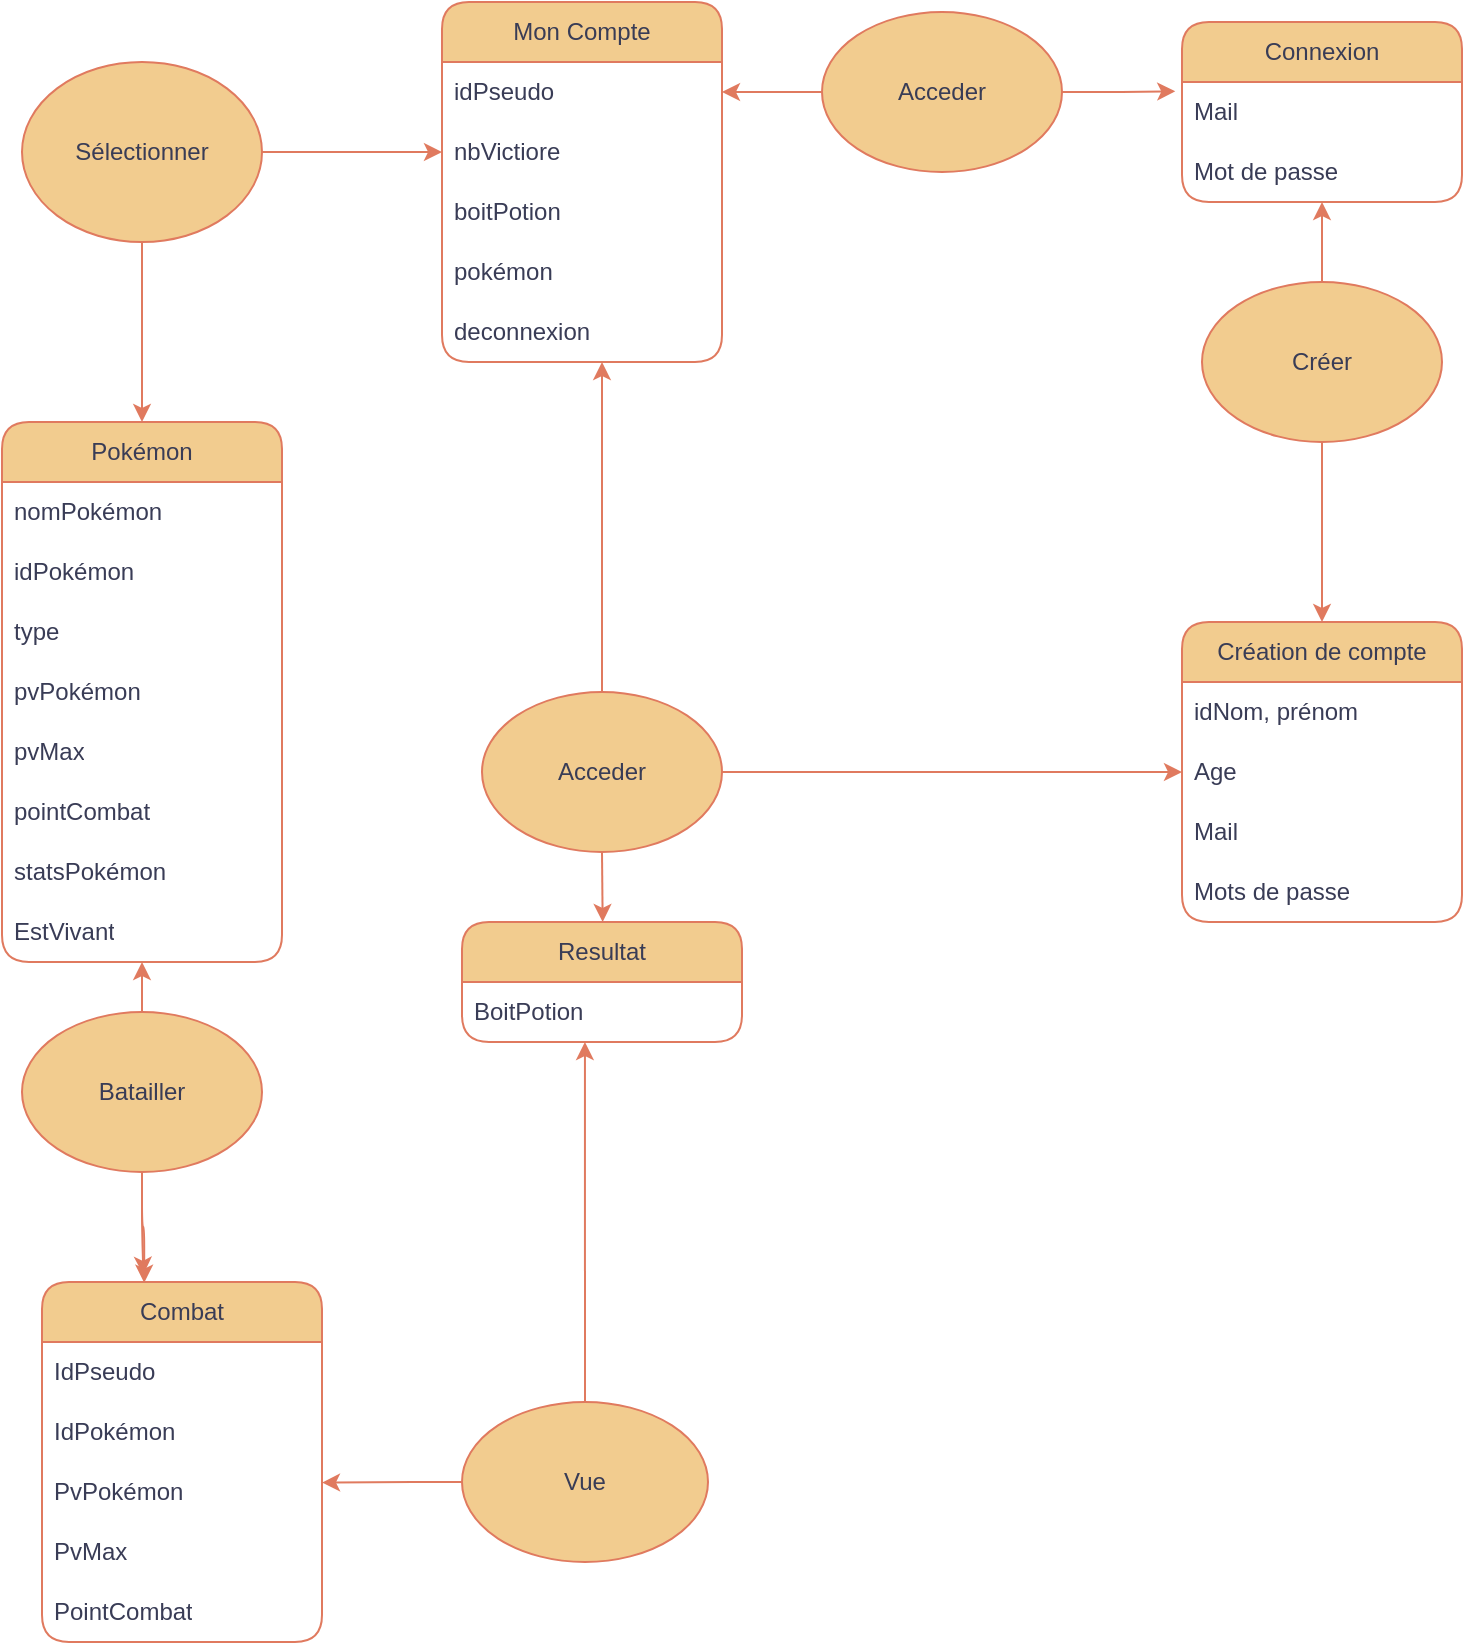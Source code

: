 <mxfile version="20.8.10" type="device"><diagram name="Page-1" id="nnoxGiG_y8TApfHeb1hn"><mxGraphModel dx="794" dy="557" grid="1" gridSize="10" guides="1" tooltips="1" connect="1" arrows="1" fold="1" page="1" pageScale="1" pageWidth="827" pageHeight="1169" math="0" shadow="0"><root><mxCell id="0"/><mxCell id="1" parent="0"/><mxCell id="8Ub2DdRLamBPk-7q5WDA-4" value="Connexion" style="swimlane;fontStyle=0;childLayout=stackLayout;horizontal=1;startSize=30;horizontalStack=0;resizeParent=1;resizeParentMax=0;resizeLast=0;collapsible=1;marginBottom=0;whiteSpace=wrap;html=1;rounded=1;labelBackgroundColor=none;fillColor=#F2CC8F;strokeColor=#E07A5F;fontColor=#393C56;" parent="1" vertex="1"><mxGeometry x="650" y="50" width="140" height="90" as="geometry"/></mxCell><mxCell id="8Ub2DdRLamBPk-7q5WDA-5" value="Mail" style="text;strokeColor=none;fillColor=none;align=left;verticalAlign=middle;spacingLeft=4;spacingRight=4;overflow=hidden;points=[[0,0.5],[1,0.5]];portConstraint=eastwest;rotatable=0;whiteSpace=wrap;html=1;rounded=1;labelBackgroundColor=none;fontColor=#393C56;" parent="8Ub2DdRLamBPk-7q5WDA-4" vertex="1"><mxGeometry y="30" width="140" height="30" as="geometry"/></mxCell><mxCell id="8Ub2DdRLamBPk-7q5WDA-6" value="Mot de passe" style="text;strokeColor=none;fillColor=none;align=left;verticalAlign=middle;spacingLeft=4;spacingRight=4;overflow=hidden;points=[[0,0.5],[1,0.5]];portConstraint=eastwest;rotatable=0;whiteSpace=wrap;html=1;rounded=1;labelBackgroundColor=none;fontColor=#393C56;" parent="8Ub2DdRLamBPk-7q5WDA-4" vertex="1"><mxGeometry y="60" width="140" height="30" as="geometry"/></mxCell><mxCell id="8Ub2DdRLamBPk-7q5WDA-67" style="edgeStyle=orthogonalEdgeStyle;rounded=1;orthogonalLoop=1;jettySize=auto;html=1;exitX=1;exitY=0.5;exitDx=0;exitDy=0;entryX=-0.024;entryY=0.156;entryDx=0;entryDy=0;entryPerimeter=0;labelBackgroundColor=none;strokeColor=#E07A5F;fontColor=default;" parent="1" source="8Ub2DdRLamBPk-7q5WDA-11" target="8Ub2DdRLamBPk-7q5WDA-5" edge="1"><mxGeometry relative="1" as="geometry"/></mxCell><mxCell id="8Ub2DdRLamBPk-7q5WDA-70" style="edgeStyle=orthogonalEdgeStyle;rounded=1;orthogonalLoop=1;jettySize=auto;html=1;exitX=0;exitY=0.5;exitDx=0;exitDy=0;entryX=1;entryY=0.5;entryDx=0;entryDy=0;labelBackgroundColor=none;strokeColor=#E07A5F;fontColor=default;" parent="1" source="8Ub2DdRLamBPk-7q5WDA-11" target="8Ub2DdRLamBPk-7q5WDA-17" edge="1"><mxGeometry relative="1" as="geometry"/></mxCell><mxCell id="8Ub2DdRLamBPk-7q5WDA-11" value="Acceder" style="ellipse;whiteSpace=wrap;html=1;rounded=1;labelBackgroundColor=none;fillColor=#F2CC8F;strokeColor=#E07A5F;fontColor=#393C56;" parent="1" vertex="1"><mxGeometry x="470" y="45" width="120" height="80" as="geometry"/></mxCell><mxCell id="8Ub2DdRLamBPk-7q5WDA-16" value="Mon Compte" style="swimlane;fontStyle=0;childLayout=stackLayout;horizontal=1;startSize=30;horizontalStack=0;resizeParent=1;resizeParentMax=0;resizeLast=0;collapsible=1;marginBottom=0;whiteSpace=wrap;html=1;rounded=1;labelBackgroundColor=none;fillColor=#F2CC8F;strokeColor=#E07A5F;fontColor=#393C56;" parent="1" vertex="1"><mxGeometry x="280" y="40" width="140" height="180" as="geometry"/></mxCell><mxCell id="8Ub2DdRLamBPk-7q5WDA-17" value="idPseudo" style="text;strokeColor=none;fillColor=none;align=left;verticalAlign=middle;spacingLeft=4;spacingRight=4;overflow=hidden;points=[[0,0.5],[1,0.5]];portConstraint=eastwest;rotatable=0;whiteSpace=wrap;html=1;rounded=1;labelBackgroundColor=none;fontColor=#393C56;" parent="8Ub2DdRLamBPk-7q5WDA-16" vertex="1"><mxGeometry y="30" width="140" height="30" as="geometry"/></mxCell><mxCell id="8Ub2DdRLamBPk-7q5WDA-18" value="nbVictiore" style="text;strokeColor=none;fillColor=none;align=left;verticalAlign=middle;spacingLeft=4;spacingRight=4;overflow=hidden;points=[[0,0.5],[1,0.5]];portConstraint=eastwest;rotatable=0;whiteSpace=wrap;html=1;rounded=1;labelBackgroundColor=none;fontColor=#393C56;" parent="8Ub2DdRLamBPk-7q5WDA-16" vertex="1"><mxGeometry y="60" width="140" height="30" as="geometry"/></mxCell><mxCell id="8Ub2DdRLamBPk-7q5WDA-19" value="boitPotion" style="text;strokeColor=none;fillColor=none;align=left;verticalAlign=middle;spacingLeft=4;spacingRight=4;overflow=hidden;points=[[0,0.5],[1,0.5]];portConstraint=eastwest;rotatable=0;whiteSpace=wrap;html=1;rounded=1;labelBackgroundColor=none;fontColor=#393C56;" parent="8Ub2DdRLamBPk-7q5WDA-16" vertex="1"><mxGeometry y="90" width="140" height="30" as="geometry"/></mxCell><mxCell id="8Ub2DdRLamBPk-7q5WDA-23" value="pokémon" style="text;strokeColor=none;fillColor=none;align=left;verticalAlign=middle;spacingLeft=4;spacingRight=4;overflow=hidden;points=[[0,0.5],[1,0.5]];portConstraint=eastwest;rotatable=0;whiteSpace=wrap;html=1;rounded=1;labelBackgroundColor=none;fontColor=#393C56;" parent="8Ub2DdRLamBPk-7q5WDA-16" vertex="1"><mxGeometry y="120" width="140" height="30" as="geometry"/></mxCell><mxCell id="8Ub2DdRLamBPk-7q5WDA-103" value="deconnexion" style="text;strokeColor=none;fillColor=none;align=left;verticalAlign=middle;spacingLeft=4;spacingRight=4;overflow=hidden;points=[[0,0.5],[1,0.5]];portConstraint=eastwest;rotatable=0;whiteSpace=wrap;html=1;rounded=1;labelBackgroundColor=none;fontColor=#393C56;" parent="8Ub2DdRLamBPk-7q5WDA-16" vertex="1"><mxGeometry y="150" width="140" height="30" as="geometry"/></mxCell><mxCell id="8Ub2DdRLamBPk-7q5WDA-30" style="edgeStyle=orthogonalEdgeStyle;rounded=1;orthogonalLoop=1;jettySize=auto;html=1;exitX=0.5;exitY=1;exitDx=0;exitDy=0;entryX=0.5;entryY=0;entryDx=0;entryDy=0;labelBackgroundColor=none;strokeColor=#E07A5F;fontColor=default;" parent="1" source="8Ub2DdRLamBPk-7q5WDA-25" target="8Ub2DdRLamBPk-7q5WDA-26" edge="1"><mxGeometry relative="1" as="geometry"/></mxCell><mxCell id="8Ub2DdRLamBPk-7q5WDA-65" style="edgeStyle=orthogonalEdgeStyle;rounded=1;orthogonalLoop=1;jettySize=auto;html=1;exitX=0.5;exitY=0;exitDx=0;exitDy=0;labelBackgroundColor=none;strokeColor=#E07A5F;fontColor=default;" parent="1" source="8Ub2DdRLamBPk-7q5WDA-25" edge="1"><mxGeometry relative="1" as="geometry"><mxPoint x="720" y="140" as="targetPoint"/></mxGeometry></mxCell><mxCell id="8Ub2DdRLamBPk-7q5WDA-25" value="Créer" style="ellipse;whiteSpace=wrap;html=1;rounded=1;labelBackgroundColor=none;fillColor=#F2CC8F;strokeColor=#E07A5F;fontColor=#393C56;" parent="1" vertex="1"><mxGeometry x="660" y="180" width="120" height="80" as="geometry"/></mxCell><mxCell id="8Ub2DdRLamBPk-7q5WDA-26" value="Création de compte" style="swimlane;fontStyle=0;childLayout=stackLayout;horizontal=1;startSize=30;horizontalStack=0;resizeParent=1;resizeParentMax=0;resizeLast=0;collapsible=1;marginBottom=0;whiteSpace=wrap;html=1;rounded=1;labelBackgroundColor=none;fillColor=#F2CC8F;strokeColor=#E07A5F;fontColor=#393C56;" parent="1" vertex="1"><mxGeometry x="650" y="350" width="140" height="150" as="geometry"/></mxCell><mxCell id="8Ub2DdRLamBPk-7q5WDA-27" value="idNom, prénom" style="text;strokeColor=none;fillColor=none;align=left;verticalAlign=middle;spacingLeft=4;spacingRight=4;overflow=hidden;points=[[0,0.5],[1,0.5]];portConstraint=eastwest;rotatable=0;whiteSpace=wrap;html=1;rounded=1;labelBackgroundColor=none;fontColor=#393C56;" parent="8Ub2DdRLamBPk-7q5WDA-26" vertex="1"><mxGeometry y="30" width="140" height="30" as="geometry"/></mxCell><mxCell id="8Ub2DdRLamBPk-7q5WDA-28" value="Age" style="text;strokeColor=none;fillColor=none;align=left;verticalAlign=middle;spacingLeft=4;spacingRight=4;overflow=hidden;points=[[0,0.5],[1,0.5]];portConstraint=eastwest;rotatable=0;whiteSpace=wrap;html=1;rounded=1;labelBackgroundColor=none;fontColor=#393C56;" parent="8Ub2DdRLamBPk-7q5WDA-26" vertex="1"><mxGeometry y="60" width="140" height="30" as="geometry"/></mxCell><mxCell id="8Ub2DdRLamBPk-7q5WDA-29" value="Mail" style="text;strokeColor=none;fillColor=none;align=left;verticalAlign=middle;spacingLeft=4;spacingRight=4;overflow=hidden;points=[[0,0.5],[1,0.5]];portConstraint=eastwest;rotatable=0;whiteSpace=wrap;html=1;rounded=1;labelBackgroundColor=none;fontColor=#393C56;" parent="8Ub2DdRLamBPk-7q5WDA-26" vertex="1"><mxGeometry y="90" width="140" height="30" as="geometry"/></mxCell><mxCell id="8Ub2DdRLamBPk-7q5WDA-31" value="Mots de passe" style="text;strokeColor=none;fillColor=none;align=left;verticalAlign=middle;spacingLeft=4;spacingRight=4;overflow=hidden;points=[[0,0.5],[1,0.5]];portConstraint=eastwest;rotatable=0;whiteSpace=wrap;html=1;rounded=1;labelBackgroundColor=none;fontColor=#393C56;" parent="8Ub2DdRLamBPk-7q5WDA-26" vertex="1"><mxGeometry y="120" width="140" height="30" as="geometry"/></mxCell><mxCell id="8Ub2DdRLamBPk-7q5WDA-41" style="edgeStyle=orthogonalEdgeStyle;rounded=1;orthogonalLoop=1;jettySize=auto;html=1;exitX=0.5;exitY=1;exitDx=0;exitDy=0;entryX=0.5;entryY=0;entryDx=0;entryDy=0;labelBackgroundColor=none;strokeColor=#E07A5F;fontColor=default;" parent="1" source="8Ub2DdRLamBPk-7q5WDA-35" target="8Ub2DdRLamBPk-7q5WDA-37" edge="1"><mxGeometry relative="1" as="geometry"/></mxCell><mxCell id="8Ub2DdRLamBPk-7q5WDA-62" style="edgeStyle=orthogonalEdgeStyle;rounded=1;orthogonalLoop=1;jettySize=auto;html=1;exitX=1;exitY=0.5;exitDx=0;exitDy=0;entryX=0;entryY=0.5;entryDx=0;entryDy=0;labelBackgroundColor=none;strokeColor=#E07A5F;fontColor=default;" parent="1" source="8Ub2DdRLamBPk-7q5WDA-35" target="8Ub2DdRLamBPk-7q5WDA-18" edge="1"><mxGeometry relative="1" as="geometry"/></mxCell><mxCell id="8Ub2DdRLamBPk-7q5WDA-35" value="Sélectionner" style="ellipse;whiteSpace=wrap;html=1;rounded=1;labelBackgroundColor=none;fillColor=#F2CC8F;strokeColor=#E07A5F;fontColor=#393C56;" parent="1" vertex="1"><mxGeometry x="70" y="70" width="120" height="90" as="geometry"/></mxCell><mxCell id="8Ub2DdRLamBPk-7q5WDA-37" value="Pokémon" style="swimlane;fontStyle=0;childLayout=stackLayout;horizontal=1;startSize=30;horizontalStack=0;resizeParent=1;resizeParentMax=0;resizeLast=0;collapsible=1;marginBottom=0;whiteSpace=wrap;html=1;rounded=1;labelBackgroundColor=none;fillColor=#F2CC8F;strokeColor=#E07A5F;fontColor=#393C56;" parent="1" vertex="1"><mxGeometry x="60" y="250" width="140" height="270" as="geometry"/></mxCell><mxCell id="8Ub2DdRLamBPk-7q5WDA-38" value="nomPokémon" style="text;strokeColor=none;fillColor=none;align=left;verticalAlign=middle;spacingLeft=4;spacingRight=4;overflow=hidden;points=[[0,0.5],[1,0.5]];portConstraint=eastwest;rotatable=0;whiteSpace=wrap;html=1;rounded=1;labelBackgroundColor=none;fontColor=#393C56;" parent="8Ub2DdRLamBPk-7q5WDA-37" vertex="1"><mxGeometry y="30" width="140" height="30" as="geometry"/></mxCell><mxCell id="8Ub2DdRLamBPk-7q5WDA-40" value="idPokémon" style="text;strokeColor=none;fillColor=none;align=left;verticalAlign=middle;spacingLeft=4;spacingRight=4;overflow=hidden;points=[[0,0.5],[1,0.5]];portConstraint=eastwest;rotatable=0;whiteSpace=wrap;html=1;rounded=1;labelBackgroundColor=none;fontColor=#393C56;" parent="8Ub2DdRLamBPk-7q5WDA-37" vertex="1"><mxGeometry y="60" width="140" height="30" as="geometry"/></mxCell><mxCell id="8Ub2DdRLamBPk-7q5WDA-45" value="type&amp;nbsp;" style="text;strokeColor=none;fillColor=none;align=left;verticalAlign=middle;spacingLeft=4;spacingRight=4;overflow=hidden;points=[[0,0.5],[1,0.5]];portConstraint=eastwest;rotatable=0;whiteSpace=wrap;html=1;rounded=1;labelBackgroundColor=none;fontColor=#393C56;" parent="8Ub2DdRLamBPk-7q5WDA-37" vertex="1"><mxGeometry y="90" width="140" height="30" as="geometry"/></mxCell><mxCell id="8Ub2DdRLamBPk-7q5WDA-47" value="pvPokémon" style="text;strokeColor=none;fillColor=none;align=left;verticalAlign=middle;spacingLeft=4;spacingRight=4;overflow=hidden;points=[[0,0.5],[1,0.5]];portConstraint=eastwest;rotatable=0;whiteSpace=wrap;html=1;rounded=1;labelBackgroundColor=none;fontColor=#393C56;" parent="8Ub2DdRLamBPk-7q5WDA-37" vertex="1"><mxGeometry y="120" width="140" height="30" as="geometry"/></mxCell><mxCell id="8Ub2DdRLamBPk-7q5WDA-48" value="pvMax" style="text;strokeColor=none;fillColor=none;align=left;verticalAlign=middle;spacingLeft=4;spacingRight=4;overflow=hidden;points=[[0,0.5],[1,0.5]];portConstraint=eastwest;rotatable=0;whiteSpace=wrap;html=1;rounded=1;labelBackgroundColor=none;fontColor=#393C56;" parent="8Ub2DdRLamBPk-7q5WDA-37" vertex="1"><mxGeometry y="150" width="140" height="30" as="geometry"/></mxCell><mxCell id="8Ub2DdRLamBPk-7q5WDA-50" value="pointCombat" style="text;strokeColor=none;fillColor=none;align=left;verticalAlign=middle;spacingLeft=4;spacingRight=4;overflow=hidden;points=[[0,0.5],[1,0.5]];portConstraint=eastwest;rotatable=0;whiteSpace=wrap;html=1;rounded=1;labelBackgroundColor=none;fontColor=#393C56;" parent="8Ub2DdRLamBPk-7q5WDA-37" vertex="1"><mxGeometry y="180" width="140" height="30" as="geometry"/></mxCell><mxCell id="8Ub2DdRLamBPk-7q5WDA-92" value="statsPokémon" style="text;strokeColor=none;fillColor=none;align=left;verticalAlign=middle;spacingLeft=4;spacingRight=4;overflow=hidden;points=[[0,0.5],[1,0.5]];portConstraint=eastwest;rotatable=0;whiteSpace=wrap;html=1;rounded=1;labelBackgroundColor=none;fontColor=#393C56;" parent="8Ub2DdRLamBPk-7q5WDA-37" vertex="1"><mxGeometry y="210" width="140" height="30" as="geometry"/></mxCell><mxCell id="_owWBFs_2Syby3ui2GHj-2" value="EstVivant" style="text;strokeColor=none;fillColor=none;align=left;verticalAlign=middle;spacingLeft=4;spacingRight=4;overflow=hidden;points=[[0,0.5],[1,0.5]];portConstraint=eastwest;rotatable=0;whiteSpace=wrap;html=1;rounded=1;labelBackgroundColor=none;fontColor=#393C56;" parent="8Ub2DdRLamBPk-7q5WDA-37" vertex="1"><mxGeometry y="240" width="140" height="30" as="geometry"/></mxCell><mxCell id="8Ub2DdRLamBPk-7q5WDA-55" style="edgeStyle=orthogonalEdgeStyle;rounded=1;orthogonalLoop=1;jettySize=auto;html=1;exitX=0.5;exitY=0;exitDx=0;exitDy=0;labelBackgroundColor=none;strokeColor=#E07A5F;fontColor=default;" parent="1" source="8Ub2DdRLamBPk-7q5WDA-51" edge="1"><mxGeometry relative="1" as="geometry"><mxPoint x="360" y="220" as="targetPoint"/></mxGeometry></mxCell><mxCell id="8Ub2DdRLamBPk-7q5WDA-68" style="edgeStyle=orthogonalEdgeStyle;rounded=1;orthogonalLoop=1;jettySize=auto;html=1;exitX=1;exitY=0.5;exitDx=0;exitDy=0;entryX=0;entryY=0.5;entryDx=0;entryDy=0;labelBackgroundColor=none;strokeColor=#E07A5F;fontColor=default;" parent="1" source="8Ub2DdRLamBPk-7q5WDA-51" target="8Ub2DdRLamBPk-7q5WDA-28" edge="1"><mxGeometry relative="1" as="geometry"/></mxCell><mxCell id="8Ub2DdRLamBPk-7q5WDA-93" style="edgeStyle=orthogonalEdgeStyle;rounded=1;orthogonalLoop=1;jettySize=auto;html=1;exitX=0.5;exitY=1;exitDx=0;exitDy=0;labelBackgroundColor=none;strokeColor=#E07A5F;fontColor=default;" parent="1" source="8Ub2DdRLamBPk-7q5WDA-51" edge="1"><mxGeometry relative="1" as="geometry"><mxPoint x="360.333" y="500" as="targetPoint"/></mxGeometry></mxCell><mxCell id="8Ub2DdRLamBPk-7q5WDA-51" value="Acceder" style="ellipse;whiteSpace=wrap;html=1;rounded=1;labelBackgroundColor=none;fillColor=#F2CC8F;strokeColor=#E07A5F;fontColor=#393C56;" parent="1" vertex="1"><mxGeometry x="300" y="385" width="120" height="80" as="geometry"/></mxCell><mxCell id="8Ub2DdRLamBPk-7q5WDA-94" style="edgeStyle=orthogonalEdgeStyle;rounded=1;orthogonalLoop=1;jettySize=auto;html=1;exitX=0.5;exitY=0;exitDx=0;exitDy=0;labelBackgroundColor=none;strokeColor=#E07A5F;fontColor=default;" parent="1" source="8Ub2DdRLamBPk-7q5WDA-60" edge="1"><mxGeometry relative="1" as="geometry"><mxPoint x="130" y="520" as="targetPoint"/></mxGeometry></mxCell><mxCell id="8Ub2DdRLamBPk-7q5WDA-99" style="edgeStyle=orthogonalEdgeStyle;rounded=1;orthogonalLoop=1;jettySize=auto;html=1;entryX=0.362;entryY=-0.02;entryDx=0;entryDy=0;entryPerimeter=0;labelBackgroundColor=none;strokeColor=#E07A5F;fontColor=default;" parent="1" source="8Ub2DdRLamBPk-7q5WDA-60" target="8Ub2DdRLamBPk-7q5WDA-71" edge="1"><mxGeometry relative="1" as="geometry"/></mxCell><mxCell id="8Ub2DdRLamBPk-7q5WDA-100" style="edgeStyle=orthogonalEdgeStyle;rounded=1;orthogonalLoop=1;jettySize=auto;html=1;exitX=0.5;exitY=1;exitDx=0;exitDy=0;entryX=0.365;entryY=0.002;entryDx=0;entryDy=0;entryPerimeter=0;labelBackgroundColor=none;strokeColor=#E07A5F;fontColor=default;" parent="1" source="8Ub2DdRLamBPk-7q5WDA-60" target="8Ub2DdRLamBPk-7q5WDA-71" edge="1"><mxGeometry relative="1" as="geometry"/></mxCell><mxCell id="8Ub2DdRLamBPk-7q5WDA-60" value="Batailler" style="ellipse;whiteSpace=wrap;html=1;rounded=1;labelBackgroundColor=none;fillColor=#F2CC8F;strokeColor=#E07A5F;fontColor=#393C56;" parent="1" vertex="1"><mxGeometry x="70" y="545" width="120" height="80" as="geometry"/></mxCell><mxCell id="8Ub2DdRLamBPk-7q5WDA-71" value="Combat" style="swimlane;fontStyle=0;childLayout=stackLayout;horizontal=1;startSize=30;horizontalStack=0;resizeParent=1;resizeParentMax=0;resizeLast=0;collapsible=1;marginBottom=0;whiteSpace=wrap;html=1;rounded=1;labelBackgroundColor=none;fillColor=#F2CC8F;strokeColor=#E07A5F;fontColor=#393C56;" parent="1" vertex="1"><mxGeometry x="80" y="680" width="140" height="180" as="geometry"/></mxCell><mxCell id="8Ub2DdRLamBPk-7q5WDA-72" value="IdPseudo" style="text;strokeColor=none;fillColor=none;align=left;verticalAlign=middle;spacingLeft=4;spacingRight=4;overflow=hidden;points=[[0,0.5],[1,0.5]];portConstraint=eastwest;rotatable=0;whiteSpace=wrap;html=1;rounded=1;labelBackgroundColor=none;fontColor=#393C56;" parent="8Ub2DdRLamBPk-7q5WDA-71" vertex="1"><mxGeometry y="30" width="140" height="30" as="geometry"/></mxCell><mxCell id="8Ub2DdRLamBPk-7q5WDA-73" value="IdPokémon" style="text;strokeColor=none;fillColor=none;align=left;verticalAlign=middle;spacingLeft=4;spacingRight=4;overflow=hidden;points=[[0,0.5],[1,0.5]];portConstraint=eastwest;rotatable=0;whiteSpace=wrap;html=1;rounded=1;labelBackgroundColor=none;fontColor=#393C56;" parent="8Ub2DdRLamBPk-7q5WDA-71" vertex="1"><mxGeometry y="60" width="140" height="30" as="geometry"/></mxCell><mxCell id="8Ub2DdRLamBPk-7q5WDA-74" value="PvPokémon" style="text;strokeColor=none;fillColor=none;align=left;verticalAlign=middle;spacingLeft=4;spacingRight=4;overflow=hidden;points=[[0,0.5],[1,0.5]];portConstraint=eastwest;rotatable=0;whiteSpace=wrap;html=1;rounded=1;labelBackgroundColor=none;fontColor=#393C56;" parent="8Ub2DdRLamBPk-7q5WDA-71" vertex="1"><mxGeometry y="90" width="140" height="30" as="geometry"/></mxCell><mxCell id="8Ub2DdRLamBPk-7q5WDA-76" value="PvMax" style="text;strokeColor=none;fillColor=none;align=left;verticalAlign=middle;spacingLeft=4;spacingRight=4;overflow=hidden;points=[[0,0.5],[1,0.5]];portConstraint=eastwest;rotatable=0;whiteSpace=wrap;html=1;rounded=1;labelBackgroundColor=none;fontColor=#393C56;" parent="8Ub2DdRLamBPk-7q5WDA-71" vertex="1"><mxGeometry y="120" width="140" height="30" as="geometry"/></mxCell><mxCell id="8Ub2DdRLamBPk-7q5WDA-77" value="PointCombat" style="text;strokeColor=none;fillColor=none;align=left;verticalAlign=middle;spacingLeft=4;spacingRight=4;overflow=hidden;points=[[0,0.5],[1,0.5]];portConstraint=eastwest;rotatable=0;whiteSpace=wrap;html=1;rounded=1;labelBackgroundColor=none;fontColor=#393C56;" parent="8Ub2DdRLamBPk-7q5WDA-71" vertex="1"><mxGeometry y="150" width="140" height="30" as="geometry"/></mxCell><mxCell id="8Ub2DdRLamBPk-7q5WDA-86" value="Resultat" style="swimlane;fontStyle=0;childLayout=stackLayout;horizontal=1;startSize=30;horizontalStack=0;resizeParent=1;resizeParentMax=0;resizeLast=0;collapsible=1;marginBottom=0;whiteSpace=wrap;html=1;rounded=1;labelBackgroundColor=none;fillColor=#F2CC8F;strokeColor=#E07A5F;fontColor=#393C56;" parent="1" vertex="1"><mxGeometry x="290" y="500" width="140" height="60" as="geometry"/></mxCell><mxCell id="8Ub2DdRLamBPk-7q5WDA-87" value="BoitPotion" style="text;strokeColor=none;fillColor=none;align=left;verticalAlign=middle;spacingLeft=4;spacingRight=4;overflow=hidden;points=[[0,0.5],[1,0.5]];portConstraint=eastwest;rotatable=0;whiteSpace=wrap;html=1;rounded=1;labelBackgroundColor=none;fontColor=#393C56;" parent="8Ub2DdRLamBPk-7q5WDA-86" vertex="1"><mxGeometry y="30" width="140" height="30" as="geometry"/></mxCell><mxCell id="8Ub2DdRLamBPk-7q5WDA-98" style="edgeStyle=orthogonalEdgeStyle;rounded=1;orthogonalLoop=1;jettySize=auto;html=1;exitX=0;exitY=0.5;exitDx=0;exitDy=0;labelBackgroundColor=none;strokeColor=#E07A5F;fontColor=default;" parent="1" source="8Ub2DdRLamBPk-7q5WDA-95" edge="1"><mxGeometry relative="1" as="geometry"><mxPoint x="220" y="780.286" as="targetPoint"/></mxGeometry></mxCell><mxCell id="8Ub2DdRLamBPk-7q5WDA-101" style="edgeStyle=orthogonalEdgeStyle;rounded=1;orthogonalLoop=1;jettySize=auto;html=1;entryX=0.439;entryY=1;entryDx=0;entryDy=0;entryPerimeter=0;labelBackgroundColor=none;strokeColor=#E07A5F;fontColor=default;" parent="1" source="8Ub2DdRLamBPk-7q5WDA-95" target="8Ub2DdRLamBPk-7q5WDA-87" edge="1"><mxGeometry relative="1" as="geometry"/></mxCell><mxCell id="8Ub2DdRLamBPk-7q5WDA-95" value="Vue" style="ellipse;whiteSpace=wrap;html=1;rounded=1;labelBackgroundColor=none;fillColor=#F2CC8F;strokeColor=#E07A5F;fontColor=#393C56;" parent="1" vertex="1"><mxGeometry x="290" y="740" width="123" height="80" as="geometry"/></mxCell></root></mxGraphModel></diagram></mxfile>